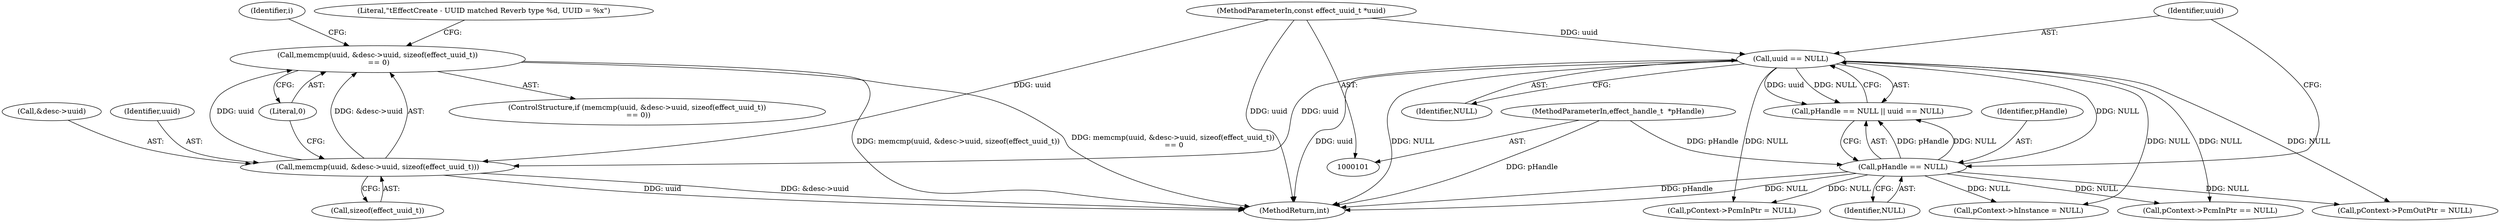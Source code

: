 digraph "0_Android_aeea52da00d210587fb3ed895de3d5f2e0264c88_5@API" {
"1000150" [label="(Call,memcmp(uuid, &desc->uuid, sizeof(effect_uuid_t))\n == 0)"];
"1000151" [label="(Call,memcmp(uuid, &desc->uuid, sizeof(effect_uuid_t)))"];
"1000125" [label="(Call,uuid == NULL)"];
"1000102" [label="(MethodParameterIn,const effect_uuid_t *uuid)"];
"1000122" [label="(Call,pHandle == NULL)"];
"1000105" [label="(MethodParameterIn,effect_handle_t  *pHandle)"];
"1000185" [label="(Call,pContext->hInstance = NULL)"];
"1000157" [label="(Call,sizeof(effect_uuid_t))"];
"1000150" [label="(Call,memcmp(uuid, &desc->uuid, sizeof(effect_uuid_t))\n == 0)"];
"1000142" [label="(Identifier,i)"];
"1000127" [label="(Identifier,NULL)"];
"1000162" [label="(Literal,\"\tEffectCreate - UUID matched Reverb type %d, UUID = %x\")"];
"1000122" [label="(Call,pHandle == NULL)"];
"1000125" [label="(Call,uuid == NULL)"];
"1000283" [label="(Call,pContext->PcmOutPtr = NULL)"];
"1000304" [label="(Call,pContext->PcmInPtr == NULL)"];
"1000159" [label="(Literal,0)"];
"1000149" [label="(ControlStructure,if (memcmp(uuid, &desc->uuid, sizeof(effect_uuid_t))\n == 0))"];
"1000121" [label="(Call,pHandle == NULL || uuid == NULL)"];
"1000102" [label="(MethodParameterIn,const effect_uuid_t *uuid)"];
"1000278" [label="(Call,pContext->PcmInPtr = NULL)"];
"1000153" [label="(Call,&desc->uuid)"];
"1000151" [label="(Call,memcmp(uuid, &desc->uuid, sizeof(effect_uuid_t)))"];
"1000126" [label="(Identifier,uuid)"];
"1000105" [label="(MethodParameterIn,effect_handle_t  *pHandle)"];
"1000152" [label="(Identifier,uuid)"];
"1000353" [label="(MethodReturn,int)"];
"1000123" [label="(Identifier,pHandle)"];
"1000124" [label="(Identifier,NULL)"];
"1000150" -> "1000149"  [label="AST: "];
"1000150" -> "1000159"  [label="CFG: "];
"1000151" -> "1000150"  [label="AST: "];
"1000159" -> "1000150"  [label="AST: "];
"1000162" -> "1000150"  [label="CFG: "];
"1000142" -> "1000150"  [label="CFG: "];
"1000150" -> "1000353"  [label="DDG: memcmp(uuid, &desc->uuid, sizeof(effect_uuid_t))"];
"1000150" -> "1000353"  [label="DDG: memcmp(uuid, &desc->uuid, sizeof(effect_uuid_t))\n == 0"];
"1000151" -> "1000150"  [label="DDG: uuid"];
"1000151" -> "1000150"  [label="DDG: &desc->uuid"];
"1000151" -> "1000157"  [label="CFG: "];
"1000152" -> "1000151"  [label="AST: "];
"1000153" -> "1000151"  [label="AST: "];
"1000157" -> "1000151"  [label="AST: "];
"1000159" -> "1000151"  [label="CFG: "];
"1000151" -> "1000353"  [label="DDG: uuid"];
"1000151" -> "1000353"  [label="DDG: &desc->uuid"];
"1000125" -> "1000151"  [label="DDG: uuid"];
"1000102" -> "1000151"  [label="DDG: uuid"];
"1000125" -> "1000121"  [label="AST: "];
"1000125" -> "1000127"  [label="CFG: "];
"1000126" -> "1000125"  [label="AST: "];
"1000127" -> "1000125"  [label="AST: "];
"1000121" -> "1000125"  [label="CFG: "];
"1000125" -> "1000353"  [label="DDG: uuid"];
"1000125" -> "1000353"  [label="DDG: NULL"];
"1000125" -> "1000121"  [label="DDG: uuid"];
"1000125" -> "1000121"  [label="DDG: NULL"];
"1000102" -> "1000125"  [label="DDG: uuid"];
"1000122" -> "1000125"  [label="DDG: NULL"];
"1000125" -> "1000185"  [label="DDG: NULL"];
"1000125" -> "1000278"  [label="DDG: NULL"];
"1000125" -> "1000283"  [label="DDG: NULL"];
"1000125" -> "1000304"  [label="DDG: NULL"];
"1000102" -> "1000101"  [label="AST: "];
"1000102" -> "1000353"  [label="DDG: uuid"];
"1000122" -> "1000121"  [label="AST: "];
"1000122" -> "1000124"  [label="CFG: "];
"1000123" -> "1000122"  [label="AST: "];
"1000124" -> "1000122"  [label="AST: "];
"1000126" -> "1000122"  [label="CFG: "];
"1000121" -> "1000122"  [label="CFG: "];
"1000122" -> "1000353"  [label="DDG: pHandle"];
"1000122" -> "1000353"  [label="DDG: NULL"];
"1000122" -> "1000121"  [label="DDG: pHandle"];
"1000122" -> "1000121"  [label="DDG: NULL"];
"1000105" -> "1000122"  [label="DDG: pHandle"];
"1000122" -> "1000185"  [label="DDG: NULL"];
"1000122" -> "1000278"  [label="DDG: NULL"];
"1000122" -> "1000283"  [label="DDG: NULL"];
"1000122" -> "1000304"  [label="DDG: NULL"];
"1000105" -> "1000101"  [label="AST: "];
"1000105" -> "1000353"  [label="DDG: pHandle"];
}
